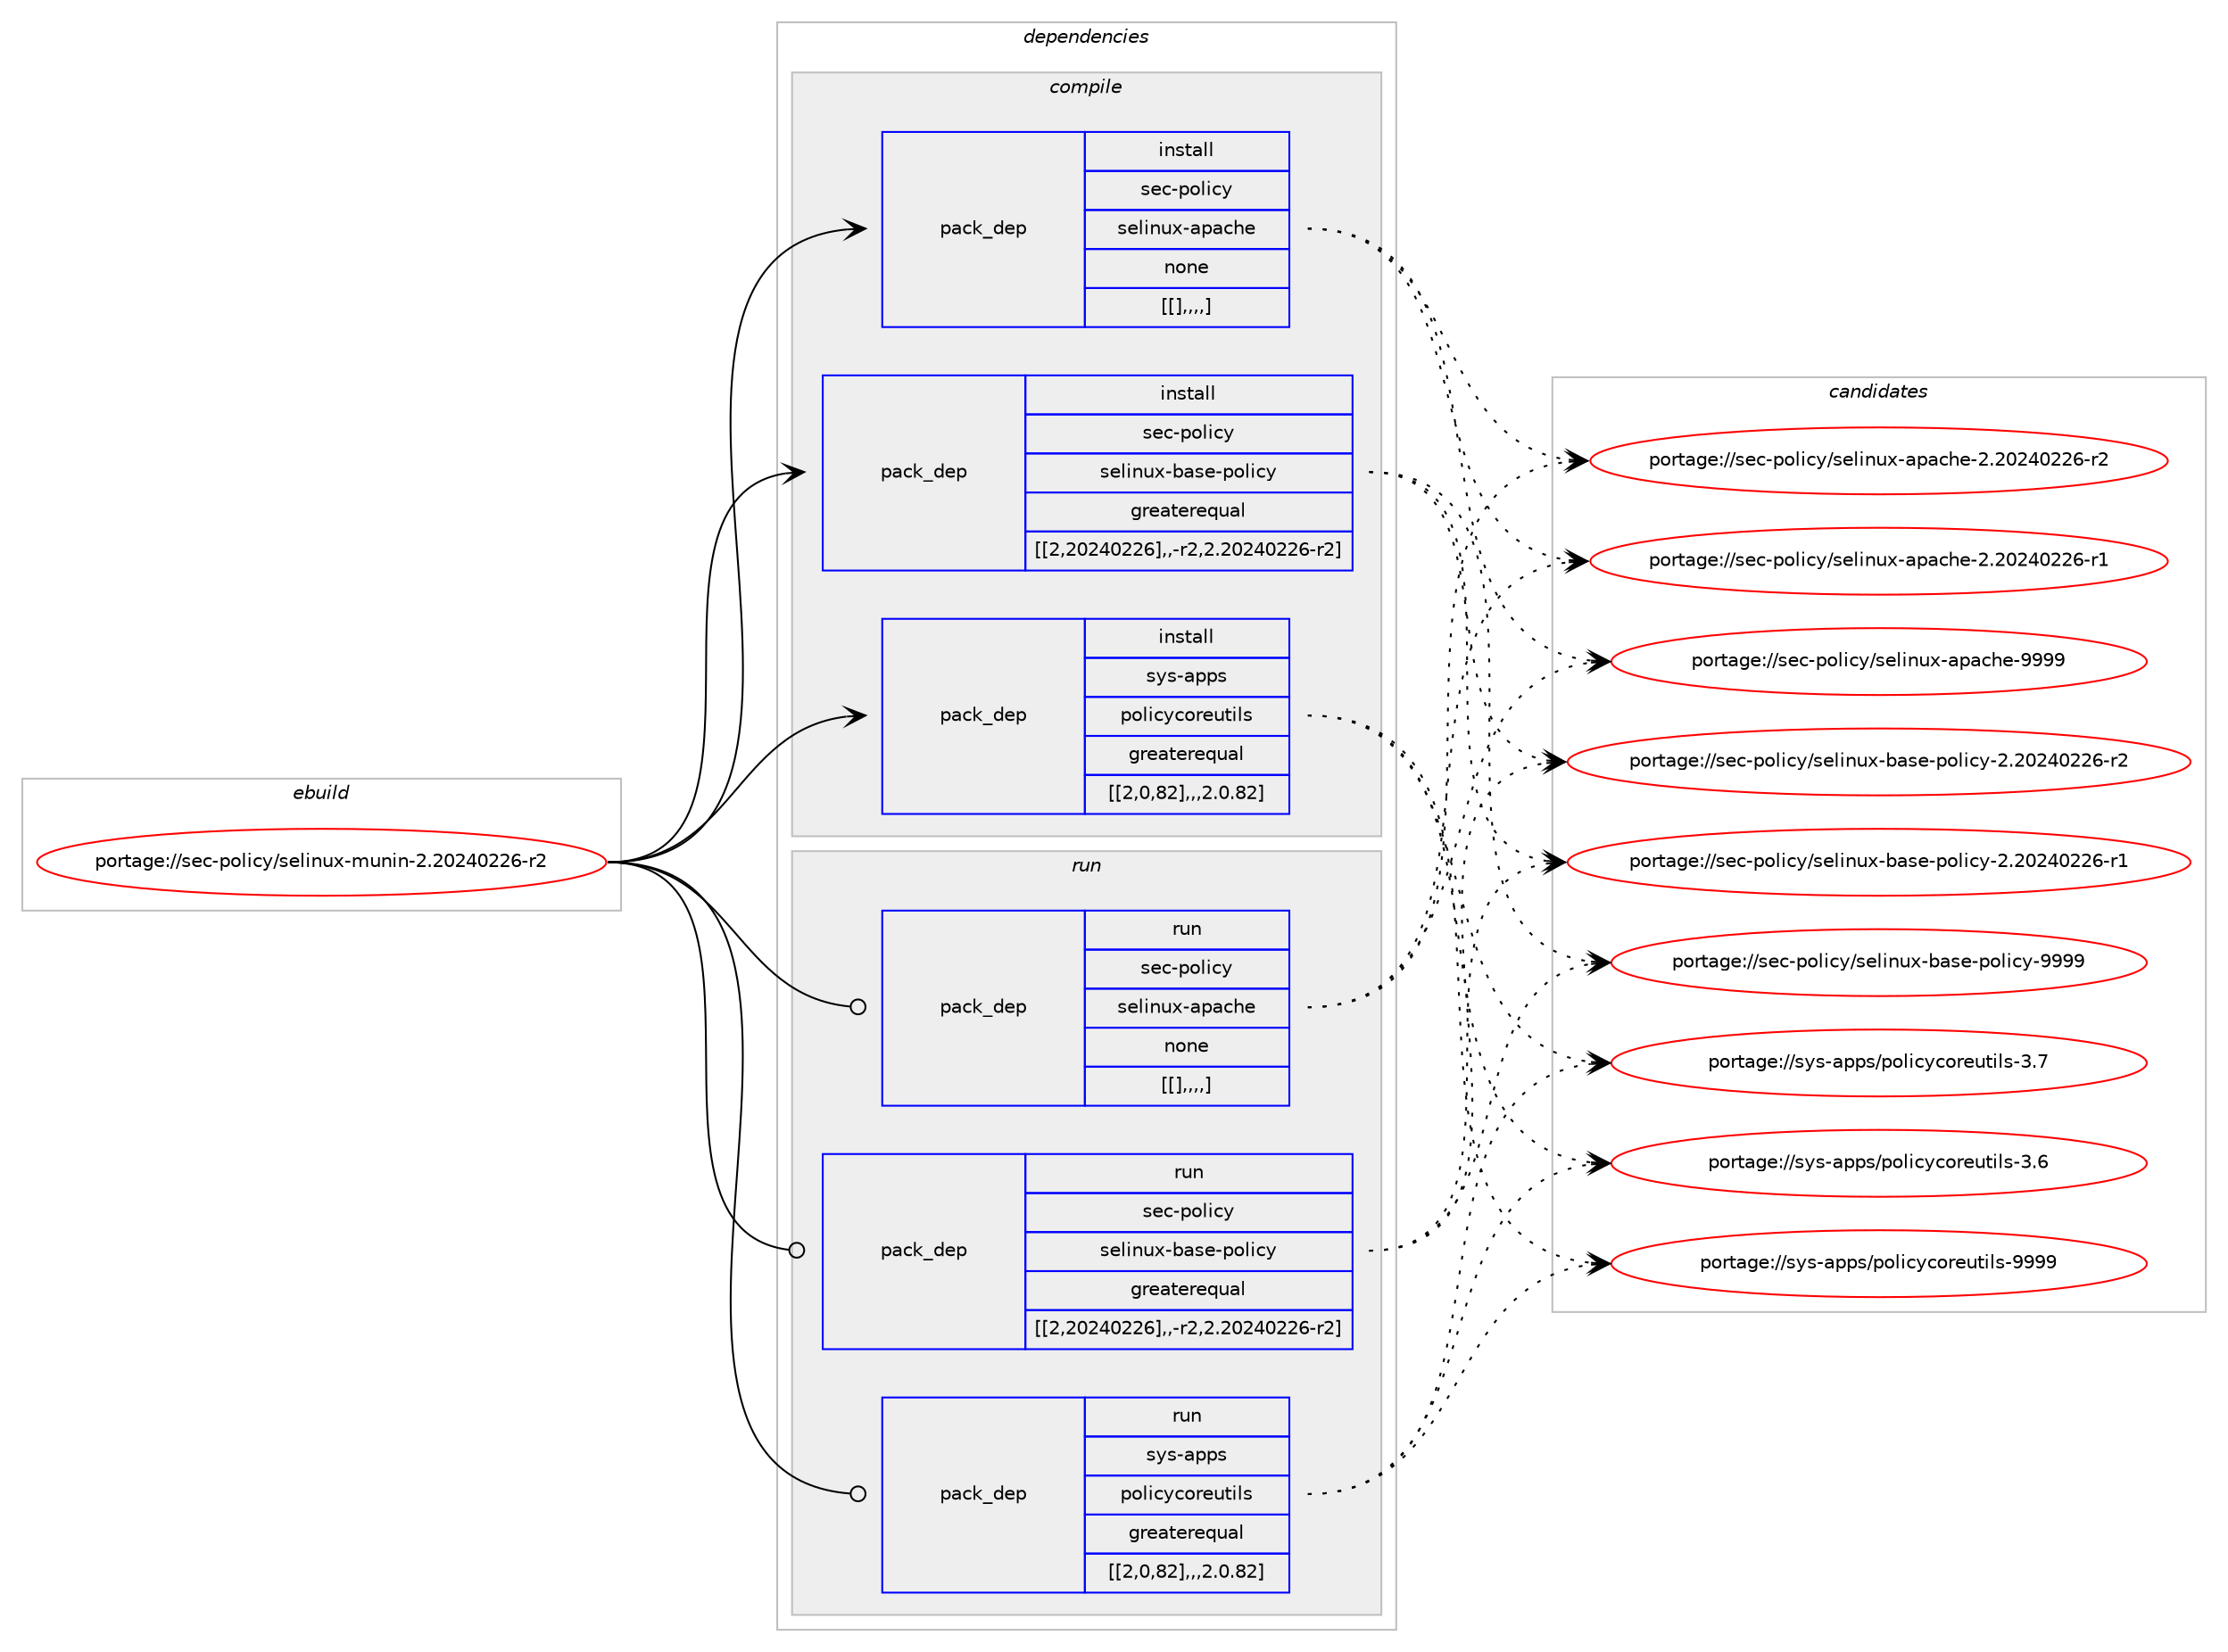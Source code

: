 digraph prolog {

# *************
# Graph options
# *************

newrank=true;
concentrate=true;
compound=true;
graph [rankdir=LR,fontname=Helvetica,fontsize=10,ranksep=1.5];#, ranksep=2.5, nodesep=0.2];
edge  [arrowhead=vee];
node  [fontname=Helvetica,fontsize=10];

# **********
# The ebuild
# **********

subgraph cluster_leftcol {
color=gray;
label=<<i>ebuild</i>>;
id [label="portage://sec-policy/selinux-munin-2.20240226-r2", color=red, width=4, href="../sec-policy/selinux-munin-2.20240226-r2.svg"];
}

# ****************
# The dependencies
# ****************

subgraph cluster_midcol {
color=gray;
label=<<i>dependencies</i>>;
subgraph cluster_compile {
fillcolor="#eeeeee";
style=filled;
label=<<i>compile</i>>;
subgraph pack315183 {
dependency432423 [label=<<TABLE BORDER="0" CELLBORDER="1" CELLSPACING="0" CELLPADDING="4" WIDTH="220"><TR><TD ROWSPAN="6" CELLPADDING="30">pack_dep</TD></TR><TR><TD WIDTH="110">install</TD></TR><TR><TD>sec-policy</TD></TR><TR><TD>selinux-apache</TD></TR><TR><TD>none</TD></TR><TR><TD>[[],,,,]</TD></TR></TABLE>>, shape=none, color=blue];
}
id:e -> dependency432423:w [weight=20,style="solid",arrowhead="vee"];
subgraph pack315184 {
dependency432424 [label=<<TABLE BORDER="0" CELLBORDER="1" CELLSPACING="0" CELLPADDING="4" WIDTH="220"><TR><TD ROWSPAN="6" CELLPADDING="30">pack_dep</TD></TR><TR><TD WIDTH="110">install</TD></TR><TR><TD>sec-policy</TD></TR><TR><TD>selinux-base-policy</TD></TR><TR><TD>greaterequal</TD></TR><TR><TD>[[2,20240226],,-r2,2.20240226-r2]</TD></TR></TABLE>>, shape=none, color=blue];
}
id:e -> dependency432424:w [weight=20,style="solid",arrowhead="vee"];
subgraph pack315185 {
dependency432425 [label=<<TABLE BORDER="0" CELLBORDER="1" CELLSPACING="0" CELLPADDING="4" WIDTH="220"><TR><TD ROWSPAN="6" CELLPADDING="30">pack_dep</TD></TR><TR><TD WIDTH="110">install</TD></TR><TR><TD>sys-apps</TD></TR><TR><TD>policycoreutils</TD></TR><TR><TD>greaterequal</TD></TR><TR><TD>[[2,0,82],,,2.0.82]</TD></TR></TABLE>>, shape=none, color=blue];
}
id:e -> dependency432425:w [weight=20,style="solid",arrowhead="vee"];
}
subgraph cluster_compileandrun {
fillcolor="#eeeeee";
style=filled;
label=<<i>compile and run</i>>;
}
subgraph cluster_run {
fillcolor="#eeeeee";
style=filled;
label=<<i>run</i>>;
subgraph pack315186 {
dependency432426 [label=<<TABLE BORDER="0" CELLBORDER="1" CELLSPACING="0" CELLPADDING="4" WIDTH="220"><TR><TD ROWSPAN="6" CELLPADDING="30">pack_dep</TD></TR><TR><TD WIDTH="110">run</TD></TR><TR><TD>sec-policy</TD></TR><TR><TD>selinux-apache</TD></TR><TR><TD>none</TD></TR><TR><TD>[[],,,,]</TD></TR></TABLE>>, shape=none, color=blue];
}
id:e -> dependency432426:w [weight=20,style="solid",arrowhead="odot"];
subgraph pack315187 {
dependency432427 [label=<<TABLE BORDER="0" CELLBORDER="1" CELLSPACING="0" CELLPADDING="4" WIDTH="220"><TR><TD ROWSPAN="6" CELLPADDING="30">pack_dep</TD></TR><TR><TD WIDTH="110">run</TD></TR><TR><TD>sec-policy</TD></TR><TR><TD>selinux-base-policy</TD></TR><TR><TD>greaterequal</TD></TR><TR><TD>[[2,20240226],,-r2,2.20240226-r2]</TD></TR></TABLE>>, shape=none, color=blue];
}
id:e -> dependency432427:w [weight=20,style="solid",arrowhead="odot"];
subgraph pack315188 {
dependency432428 [label=<<TABLE BORDER="0" CELLBORDER="1" CELLSPACING="0" CELLPADDING="4" WIDTH="220"><TR><TD ROWSPAN="6" CELLPADDING="30">pack_dep</TD></TR><TR><TD WIDTH="110">run</TD></TR><TR><TD>sys-apps</TD></TR><TR><TD>policycoreutils</TD></TR><TR><TD>greaterequal</TD></TR><TR><TD>[[2,0,82],,,2.0.82]</TD></TR></TABLE>>, shape=none, color=blue];
}
id:e -> dependency432428:w [weight=20,style="solid",arrowhead="odot"];
}
}

# **************
# The candidates
# **************

subgraph cluster_choices {
rank=same;
color=gray;
label=<<i>candidates</i>>;

subgraph choice315183 {
color=black;
nodesep=1;
choice11510199451121111081059912147115101108105110117120459711297991041014557575757 [label="portage://sec-policy/selinux-apache-9999", color=red, width=4,href="../sec-policy/selinux-apache-9999.svg"];
choice115101994511211110810599121471151011081051101171204597112979910410145504650485052485050544511450 [label="portage://sec-policy/selinux-apache-2.20240226-r2", color=red, width=4,href="../sec-policy/selinux-apache-2.20240226-r2.svg"];
choice115101994511211110810599121471151011081051101171204597112979910410145504650485052485050544511449 [label="portage://sec-policy/selinux-apache-2.20240226-r1", color=red, width=4,href="../sec-policy/selinux-apache-2.20240226-r1.svg"];
dependency432423:e -> choice11510199451121111081059912147115101108105110117120459711297991041014557575757:w [style=dotted,weight="100"];
dependency432423:e -> choice115101994511211110810599121471151011081051101171204597112979910410145504650485052485050544511450:w [style=dotted,weight="100"];
dependency432423:e -> choice115101994511211110810599121471151011081051101171204597112979910410145504650485052485050544511449:w [style=dotted,weight="100"];
}
subgraph choice315184 {
color=black;
nodesep=1;
choice1151019945112111108105991214711510110810511011712045989711510145112111108105991214557575757 [label="portage://sec-policy/selinux-base-policy-9999", color=red, width=4,href="../sec-policy/selinux-base-policy-9999.svg"];
choice11510199451121111081059912147115101108105110117120459897115101451121111081059912145504650485052485050544511450 [label="portage://sec-policy/selinux-base-policy-2.20240226-r2", color=red, width=4,href="../sec-policy/selinux-base-policy-2.20240226-r2.svg"];
choice11510199451121111081059912147115101108105110117120459897115101451121111081059912145504650485052485050544511449 [label="portage://sec-policy/selinux-base-policy-2.20240226-r1", color=red, width=4,href="../sec-policy/selinux-base-policy-2.20240226-r1.svg"];
dependency432424:e -> choice1151019945112111108105991214711510110810511011712045989711510145112111108105991214557575757:w [style=dotted,weight="100"];
dependency432424:e -> choice11510199451121111081059912147115101108105110117120459897115101451121111081059912145504650485052485050544511450:w [style=dotted,weight="100"];
dependency432424:e -> choice11510199451121111081059912147115101108105110117120459897115101451121111081059912145504650485052485050544511449:w [style=dotted,weight="100"];
}
subgraph choice315185 {
color=black;
nodesep=1;
choice11512111545971121121154711211110810599121991111141011171161051081154557575757 [label="portage://sys-apps/policycoreutils-9999", color=red, width=4,href="../sys-apps/policycoreutils-9999.svg"];
choice115121115459711211211547112111108105991219911111410111711610510811545514655 [label="portage://sys-apps/policycoreutils-3.7", color=red, width=4,href="../sys-apps/policycoreutils-3.7.svg"];
choice115121115459711211211547112111108105991219911111410111711610510811545514654 [label="portage://sys-apps/policycoreutils-3.6", color=red, width=4,href="../sys-apps/policycoreutils-3.6.svg"];
dependency432425:e -> choice11512111545971121121154711211110810599121991111141011171161051081154557575757:w [style=dotted,weight="100"];
dependency432425:e -> choice115121115459711211211547112111108105991219911111410111711610510811545514655:w [style=dotted,weight="100"];
dependency432425:e -> choice115121115459711211211547112111108105991219911111410111711610510811545514654:w [style=dotted,weight="100"];
}
subgraph choice315186 {
color=black;
nodesep=1;
choice11510199451121111081059912147115101108105110117120459711297991041014557575757 [label="portage://sec-policy/selinux-apache-9999", color=red, width=4,href="../sec-policy/selinux-apache-9999.svg"];
choice115101994511211110810599121471151011081051101171204597112979910410145504650485052485050544511450 [label="portage://sec-policy/selinux-apache-2.20240226-r2", color=red, width=4,href="../sec-policy/selinux-apache-2.20240226-r2.svg"];
choice115101994511211110810599121471151011081051101171204597112979910410145504650485052485050544511449 [label="portage://sec-policy/selinux-apache-2.20240226-r1", color=red, width=4,href="../sec-policy/selinux-apache-2.20240226-r1.svg"];
dependency432426:e -> choice11510199451121111081059912147115101108105110117120459711297991041014557575757:w [style=dotted,weight="100"];
dependency432426:e -> choice115101994511211110810599121471151011081051101171204597112979910410145504650485052485050544511450:w [style=dotted,weight="100"];
dependency432426:e -> choice115101994511211110810599121471151011081051101171204597112979910410145504650485052485050544511449:w [style=dotted,weight="100"];
}
subgraph choice315187 {
color=black;
nodesep=1;
choice1151019945112111108105991214711510110810511011712045989711510145112111108105991214557575757 [label="portage://sec-policy/selinux-base-policy-9999", color=red, width=4,href="../sec-policy/selinux-base-policy-9999.svg"];
choice11510199451121111081059912147115101108105110117120459897115101451121111081059912145504650485052485050544511450 [label="portage://sec-policy/selinux-base-policy-2.20240226-r2", color=red, width=4,href="../sec-policy/selinux-base-policy-2.20240226-r2.svg"];
choice11510199451121111081059912147115101108105110117120459897115101451121111081059912145504650485052485050544511449 [label="portage://sec-policy/selinux-base-policy-2.20240226-r1", color=red, width=4,href="../sec-policy/selinux-base-policy-2.20240226-r1.svg"];
dependency432427:e -> choice1151019945112111108105991214711510110810511011712045989711510145112111108105991214557575757:w [style=dotted,weight="100"];
dependency432427:e -> choice11510199451121111081059912147115101108105110117120459897115101451121111081059912145504650485052485050544511450:w [style=dotted,weight="100"];
dependency432427:e -> choice11510199451121111081059912147115101108105110117120459897115101451121111081059912145504650485052485050544511449:w [style=dotted,weight="100"];
}
subgraph choice315188 {
color=black;
nodesep=1;
choice11512111545971121121154711211110810599121991111141011171161051081154557575757 [label="portage://sys-apps/policycoreutils-9999", color=red, width=4,href="../sys-apps/policycoreutils-9999.svg"];
choice115121115459711211211547112111108105991219911111410111711610510811545514655 [label="portage://sys-apps/policycoreutils-3.7", color=red, width=4,href="../sys-apps/policycoreutils-3.7.svg"];
choice115121115459711211211547112111108105991219911111410111711610510811545514654 [label="portage://sys-apps/policycoreutils-3.6", color=red, width=4,href="../sys-apps/policycoreutils-3.6.svg"];
dependency432428:e -> choice11512111545971121121154711211110810599121991111141011171161051081154557575757:w [style=dotted,weight="100"];
dependency432428:e -> choice115121115459711211211547112111108105991219911111410111711610510811545514655:w [style=dotted,weight="100"];
dependency432428:e -> choice115121115459711211211547112111108105991219911111410111711610510811545514654:w [style=dotted,weight="100"];
}
}

}
